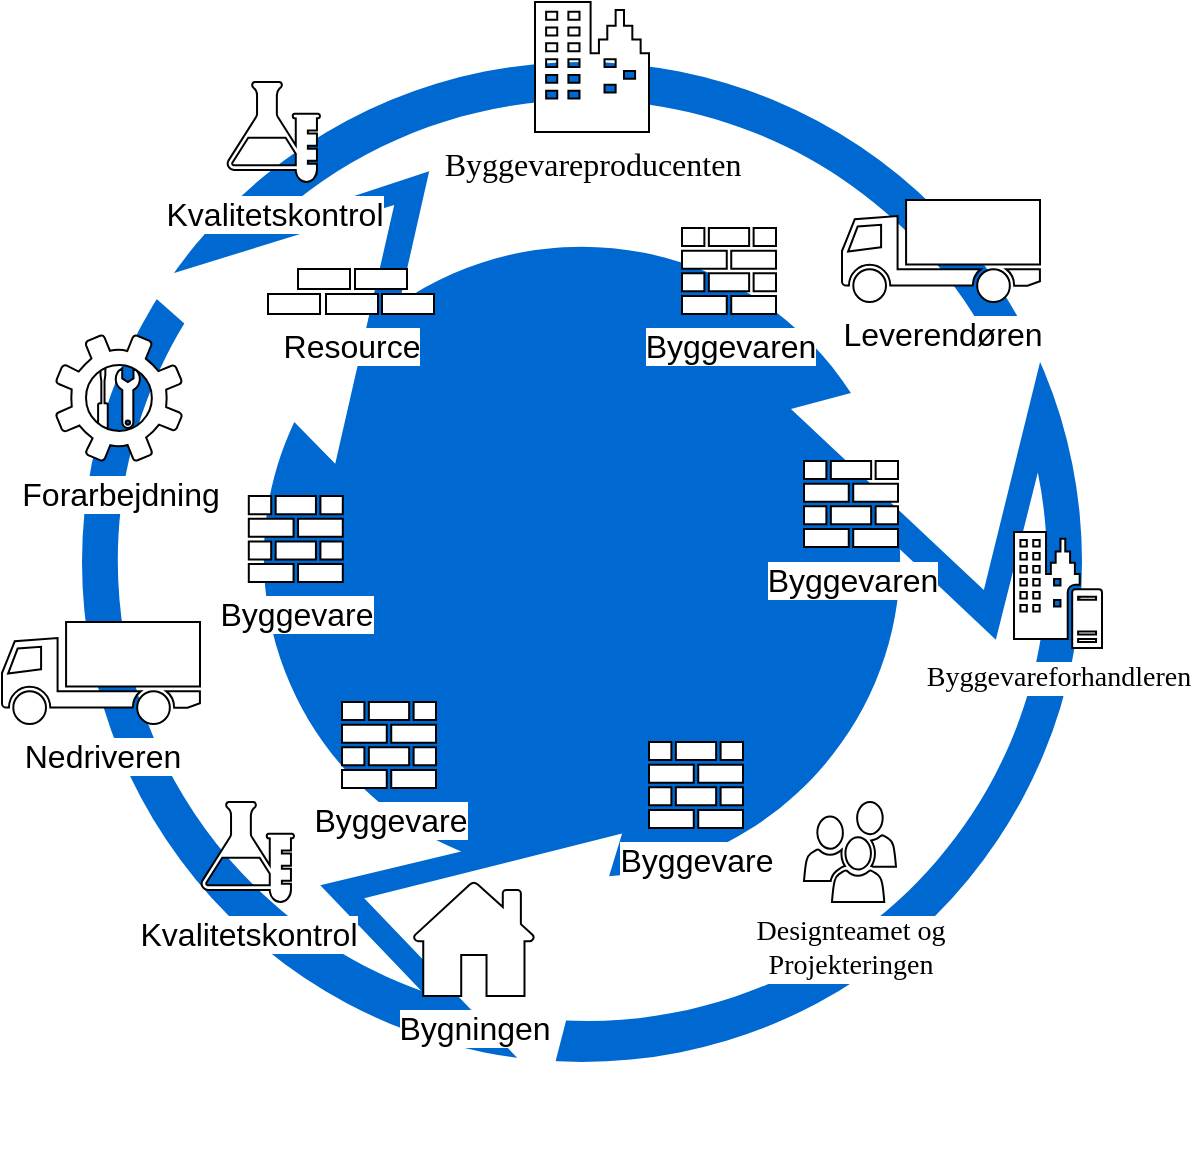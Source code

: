 <mxfile version="15.7.4" type="github">
  <diagram name="Page-1" id="3e8102d1-ef87-2e61-34e1-82d9a586fe2e">
    <mxGraphModel dx="2081" dy="569" grid="1" gridSize="10" guides="1" tooltips="1" connect="1" arrows="1" fold="1" page="1" pageScale="1" pageWidth="1100" pageHeight="850" background="none" math="0" shadow="0">
      <root>
        <mxCell id="0" />
        <mxCell id="1" parent="0" />
        <mxCell id="70666756c84bb93c-1" value="" style="ellipse;whiteSpace=wrap;html=1;rounded=0;shadow=0;comic=0;strokeWidth=1;fontFamily=Verdana;fontSize=14;strokeColor=none;fillColor=#0069D1;" parent="1" vertex="1">
          <mxGeometry x="-240" y="120" width="500" height="500" as="geometry" />
        </mxCell>
        <mxCell id="70666756c84bb93c-13" value="Environmental&lt;div&gt;Awareness&lt;/div&gt;" style="shadow=0;dashed=0;html=1;strokeColor=none;shape=mxgraph.mscae.general.continuous_cycle;fillColor=#ffffff;rounded=0;comic=0;fontFamily=Verdana;fontSize=14;fontColor=#FFFFFF;verticalAlign=top;labelPosition=center;verticalLabelPosition=bottom;align=center;" parent="1" vertex="1">
          <mxGeometry x="-231.95" y="130" width="483.9" height="504.06" as="geometry" />
        </mxCell>
        <mxCell id="70666756c84bb93c-5" value="Designteamet og&lt;br&gt;Projekteringen" style="shadow=0;dashed=0;html=1;labelPosition=center;verticalLabelPosition=bottom;verticalAlign=top;shape=mxgraph.office.users.users;rounded=0;comic=0;fontFamily=Verdana;fontSize=14;labelBackgroundColor=default;" parent="1" vertex="1">
          <mxGeometry x="121" y="490" width="46" height="50" as="geometry" />
        </mxCell>
        <mxCell id="NX3kP4LZ0dh-7WgNivBp-2" value="&lt;font style=&quot;font-size: 16px&quot;&gt;Byggevareproducenten&lt;/font&gt;" style="shadow=0;dashed=0;html=1;labelPosition=center;verticalLabelPosition=bottom;verticalAlign=top;shape=mxgraph.office.concepts.on_premises;rounded=0;comic=0;fontFamily=Verdana;fontSize=14;" parent="1" vertex="1">
          <mxGeometry x="-13.5" y="90" width="57" height="65" as="geometry" />
        </mxCell>
        <mxCell id="NX3kP4LZ0dh-7WgNivBp-3" value="&lt;font style=&quot;font-size: 16px&quot;&gt;Leverendøren&lt;/font&gt;" style="shape=mxgraph.signs.transportation.truck_1;html=1;pointerEvents=1;verticalLabelPosition=bottom;verticalAlign=top;align=center;sketch=0;labelBackgroundColor=default;" parent="1" vertex="1">
          <mxGeometry x="140" y="189" width="99" height="51" as="geometry" />
        </mxCell>
        <mxCell id="NX3kP4LZ0dh-7WgNivBp-8" value="&lt;font style=&quot;font-size: 16px&quot;&gt;Byggevaren&lt;/font&gt;" style="sketch=0;pointerEvents=1;shadow=0;dashed=0;html=1;labelPosition=center;verticalLabelPosition=bottom;verticalAlign=top;outlineConnect=0;align=center;shape=mxgraph.office.concepts.firewall;labelBackgroundColor=default;" parent="1" vertex="1">
          <mxGeometry x="60" y="203" width="47" height="43" as="geometry" />
        </mxCell>
        <mxCell id="NX3kP4LZ0dh-7WgNivBp-9" value="&lt;span style=&quot;font-size: 16px&quot;&gt;Kvalitetskontrol&lt;/span&gt;" style="sketch=0;pointerEvents=1;shadow=0;dashed=0;html=1;labelPosition=center;verticalLabelPosition=bottom;verticalAlign=top;outlineConnect=0;align=center;shape=mxgraph.office.concepts.lab;labelBackgroundColor=default;" parent="1" vertex="1">
          <mxGeometry x="-168" y="130" width="47" height="50" as="geometry" />
        </mxCell>
        <mxCell id="NX3kP4LZ0dh-7WgNivBp-15" value="Byggevareforhandleren" style="shadow=0;dashed=0;html=1;labelPosition=center;verticalLabelPosition=bottom;verticalAlign=top;shape=mxgraph.office.servers.on_premises_server;rounded=0;comic=0;fontFamily=Verdana;fontSize=14;labelBackgroundColor=default;" parent="1" vertex="1">
          <mxGeometry x="226" y="355" width="44" height="58" as="geometry" />
        </mxCell>
        <mxCell id="NX3kP4LZ0dh-7WgNivBp-17" value="&lt;font style=&quot;font-size: 16px&quot;&gt;Bygningen&lt;/font&gt;" style="sketch=0;pointerEvents=1;shadow=0;dashed=0;html=1;labelPosition=center;verticalLabelPosition=bottom;verticalAlign=top;outlineConnect=0;align=center;shape=mxgraph.office.concepts.home;labelBackgroundColor=default;" parent="1" vertex="1">
          <mxGeometry x="-74.5" y="530" width="61" height="57" as="geometry" />
        </mxCell>
        <mxCell id="NX3kP4LZ0dh-7WgNivBp-18" value="&lt;font style=&quot;font-size: 16px&quot;&gt;Nedriveren&lt;/font&gt;" style="shape=mxgraph.signs.transportation.truck_1;html=1;pointerEvents=1;verticalLabelPosition=bottom;verticalAlign=top;align=center;sketch=0;labelBackgroundColor=default;" parent="1" vertex="1">
          <mxGeometry x="-280" y="400" width="99" height="51" as="geometry" />
        </mxCell>
        <mxCell id="NX3kP4LZ0dh-7WgNivBp-25" value="" style="sketch=0;pointerEvents=1;shadow=0;dashed=0;html=1;labelPosition=center;verticalLabelPosition=bottom;verticalAlign=top;outlineConnect=0;align=center;shape=mxgraph.office.concepts.maintenance;fontSize=16;" parent="1" vertex="1">
          <mxGeometry x="-231.95" y="273" width="20.89" height="30" as="geometry" />
        </mxCell>
        <mxCell id="NX3kP4LZ0dh-7WgNivBp-26" value="Forarbejdning" style="sketch=0;pointerEvents=1;shadow=0;dashed=0;html=1;labelPosition=center;verticalLabelPosition=bottom;verticalAlign=top;outlineConnect=0;align=center;shape=mxgraph.office.concepts.settings;fontSize=16;labelBackgroundColor=default;" parent="1" vertex="1">
          <mxGeometry x="-253" y="256.5" width="63" height="63" as="geometry" />
        </mxCell>
        <mxCell id="NX3kP4LZ0dh-7WgNivBp-30" value="&lt;font style=&quot;font-size: 16px&quot;&gt;Byggevare&lt;/font&gt;" style="sketch=0;pointerEvents=1;shadow=0;dashed=0;html=1;labelPosition=center;verticalLabelPosition=bottom;verticalAlign=top;outlineConnect=0;align=center;shape=mxgraph.office.concepts.firewall;labelBackgroundColor=default;" parent="1" vertex="1">
          <mxGeometry x="-156.6" y="337.06" width="47" height="43" as="geometry" />
        </mxCell>
        <mxCell id="NX3kP4LZ0dh-7WgNivBp-28" value="&lt;font style=&quot;font-size: 16px&quot;&gt;Byggevaren&lt;/font&gt;" style="sketch=0;pointerEvents=1;shadow=0;dashed=0;html=1;labelPosition=center;verticalLabelPosition=bottom;verticalAlign=top;outlineConnect=0;align=center;shape=mxgraph.office.concepts.firewall;labelBackgroundColor=default;" parent="1" vertex="1">
          <mxGeometry x="121" y="319.5" width="47" height="43" as="geometry" />
        </mxCell>
        <mxCell id="NX3kP4LZ0dh-7WgNivBp-29" value="&lt;font style=&quot;font-size: 16px&quot;&gt;Byggevare&lt;/font&gt;" style="sketch=0;pointerEvents=1;shadow=0;dashed=0;html=1;labelPosition=center;verticalLabelPosition=bottom;verticalAlign=top;outlineConnect=0;align=center;shape=mxgraph.office.concepts.firewall;labelBackgroundColor=default;" parent="1" vertex="1">
          <mxGeometry x="43.5" y="460" width="47" height="43" as="geometry" />
        </mxCell>
        <mxCell id="NX3kP4LZ0dh-7WgNivBp-32" value="Resource" style="rounded=0;whiteSpace=wrap;html=1;labelBackgroundColor=default;fontSize=16;labelPosition=center;verticalLabelPosition=bottom;align=center;verticalAlign=top;" parent="1" vertex="1">
          <mxGeometry x="-118" y="236" width="26" height="10" as="geometry" />
        </mxCell>
        <mxCell id="YHJI_16dnGBZ-90retBK-1" value="&lt;span style=&quot;font-size: 16px&quot;&gt;Kvalitetskontrol&lt;/span&gt;" style="sketch=0;pointerEvents=1;shadow=0;dashed=0;html=1;labelPosition=center;verticalLabelPosition=bottom;verticalAlign=top;outlineConnect=0;align=center;shape=mxgraph.office.concepts.lab;labelBackgroundColor=default;" vertex="1" parent="1">
          <mxGeometry x="-181" y="490" width="47" height="50" as="geometry" />
        </mxCell>
        <mxCell id="YHJI_16dnGBZ-90retBK-2" value="&lt;font style=&quot;font-size: 16px&quot;&gt;Byggevare&lt;/font&gt;" style="sketch=0;pointerEvents=1;shadow=0;dashed=0;html=1;labelPosition=center;verticalLabelPosition=bottom;verticalAlign=top;outlineConnect=0;align=center;shape=mxgraph.office.concepts.firewall;labelBackgroundColor=default;" vertex="1" parent="1">
          <mxGeometry x="-110" y="440.0" width="47" height="43" as="geometry" />
        </mxCell>
        <mxCell id="YHJI_16dnGBZ-90retBK-3" value="" style="rounded=0;whiteSpace=wrap;html=1;labelBackgroundColor=default;fontSize=16;labelPosition=center;verticalLabelPosition=bottom;align=center;verticalAlign=top;" vertex="1" parent="1">
          <mxGeometry x="-90" y="236" width="26" height="10" as="geometry" />
        </mxCell>
        <mxCell id="YHJI_16dnGBZ-90retBK-4" value="" style="rounded=0;whiteSpace=wrap;html=1;labelBackgroundColor=default;fontSize=16;labelPosition=center;verticalLabelPosition=bottom;align=center;verticalAlign=top;" vertex="1" parent="1">
          <mxGeometry x="-103.5" y="223.5" width="26" height="10" as="geometry" />
        </mxCell>
        <mxCell id="YHJI_16dnGBZ-90retBK-5" value="" style="rounded=0;whiteSpace=wrap;html=1;labelBackgroundColor=default;fontSize=16;labelPosition=center;verticalLabelPosition=bottom;align=center;verticalAlign=top;" vertex="1" parent="1">
          <mxGeometry x="-147" y="236" width="26" height="10" as="geometry" />
        </mxCell>
        <mxCell id="YHJI_16dnGBZ-90retBK-6" value="" style="rounded=0;whiteSpace=wrap;html=1;labelBackgroundColor=default;fontSize=16;labelPosition=center;verticalLabelPosition=bottom;align=center;verticalAlign=top;" vertex="1" parent="1">
          <mxGeometry x="-132" y="223.5" width="26" height="10" as="geometry" />
        </mxCell>
      </root>
    </mxGraphModel>
  </diagram>
</mxfile>
